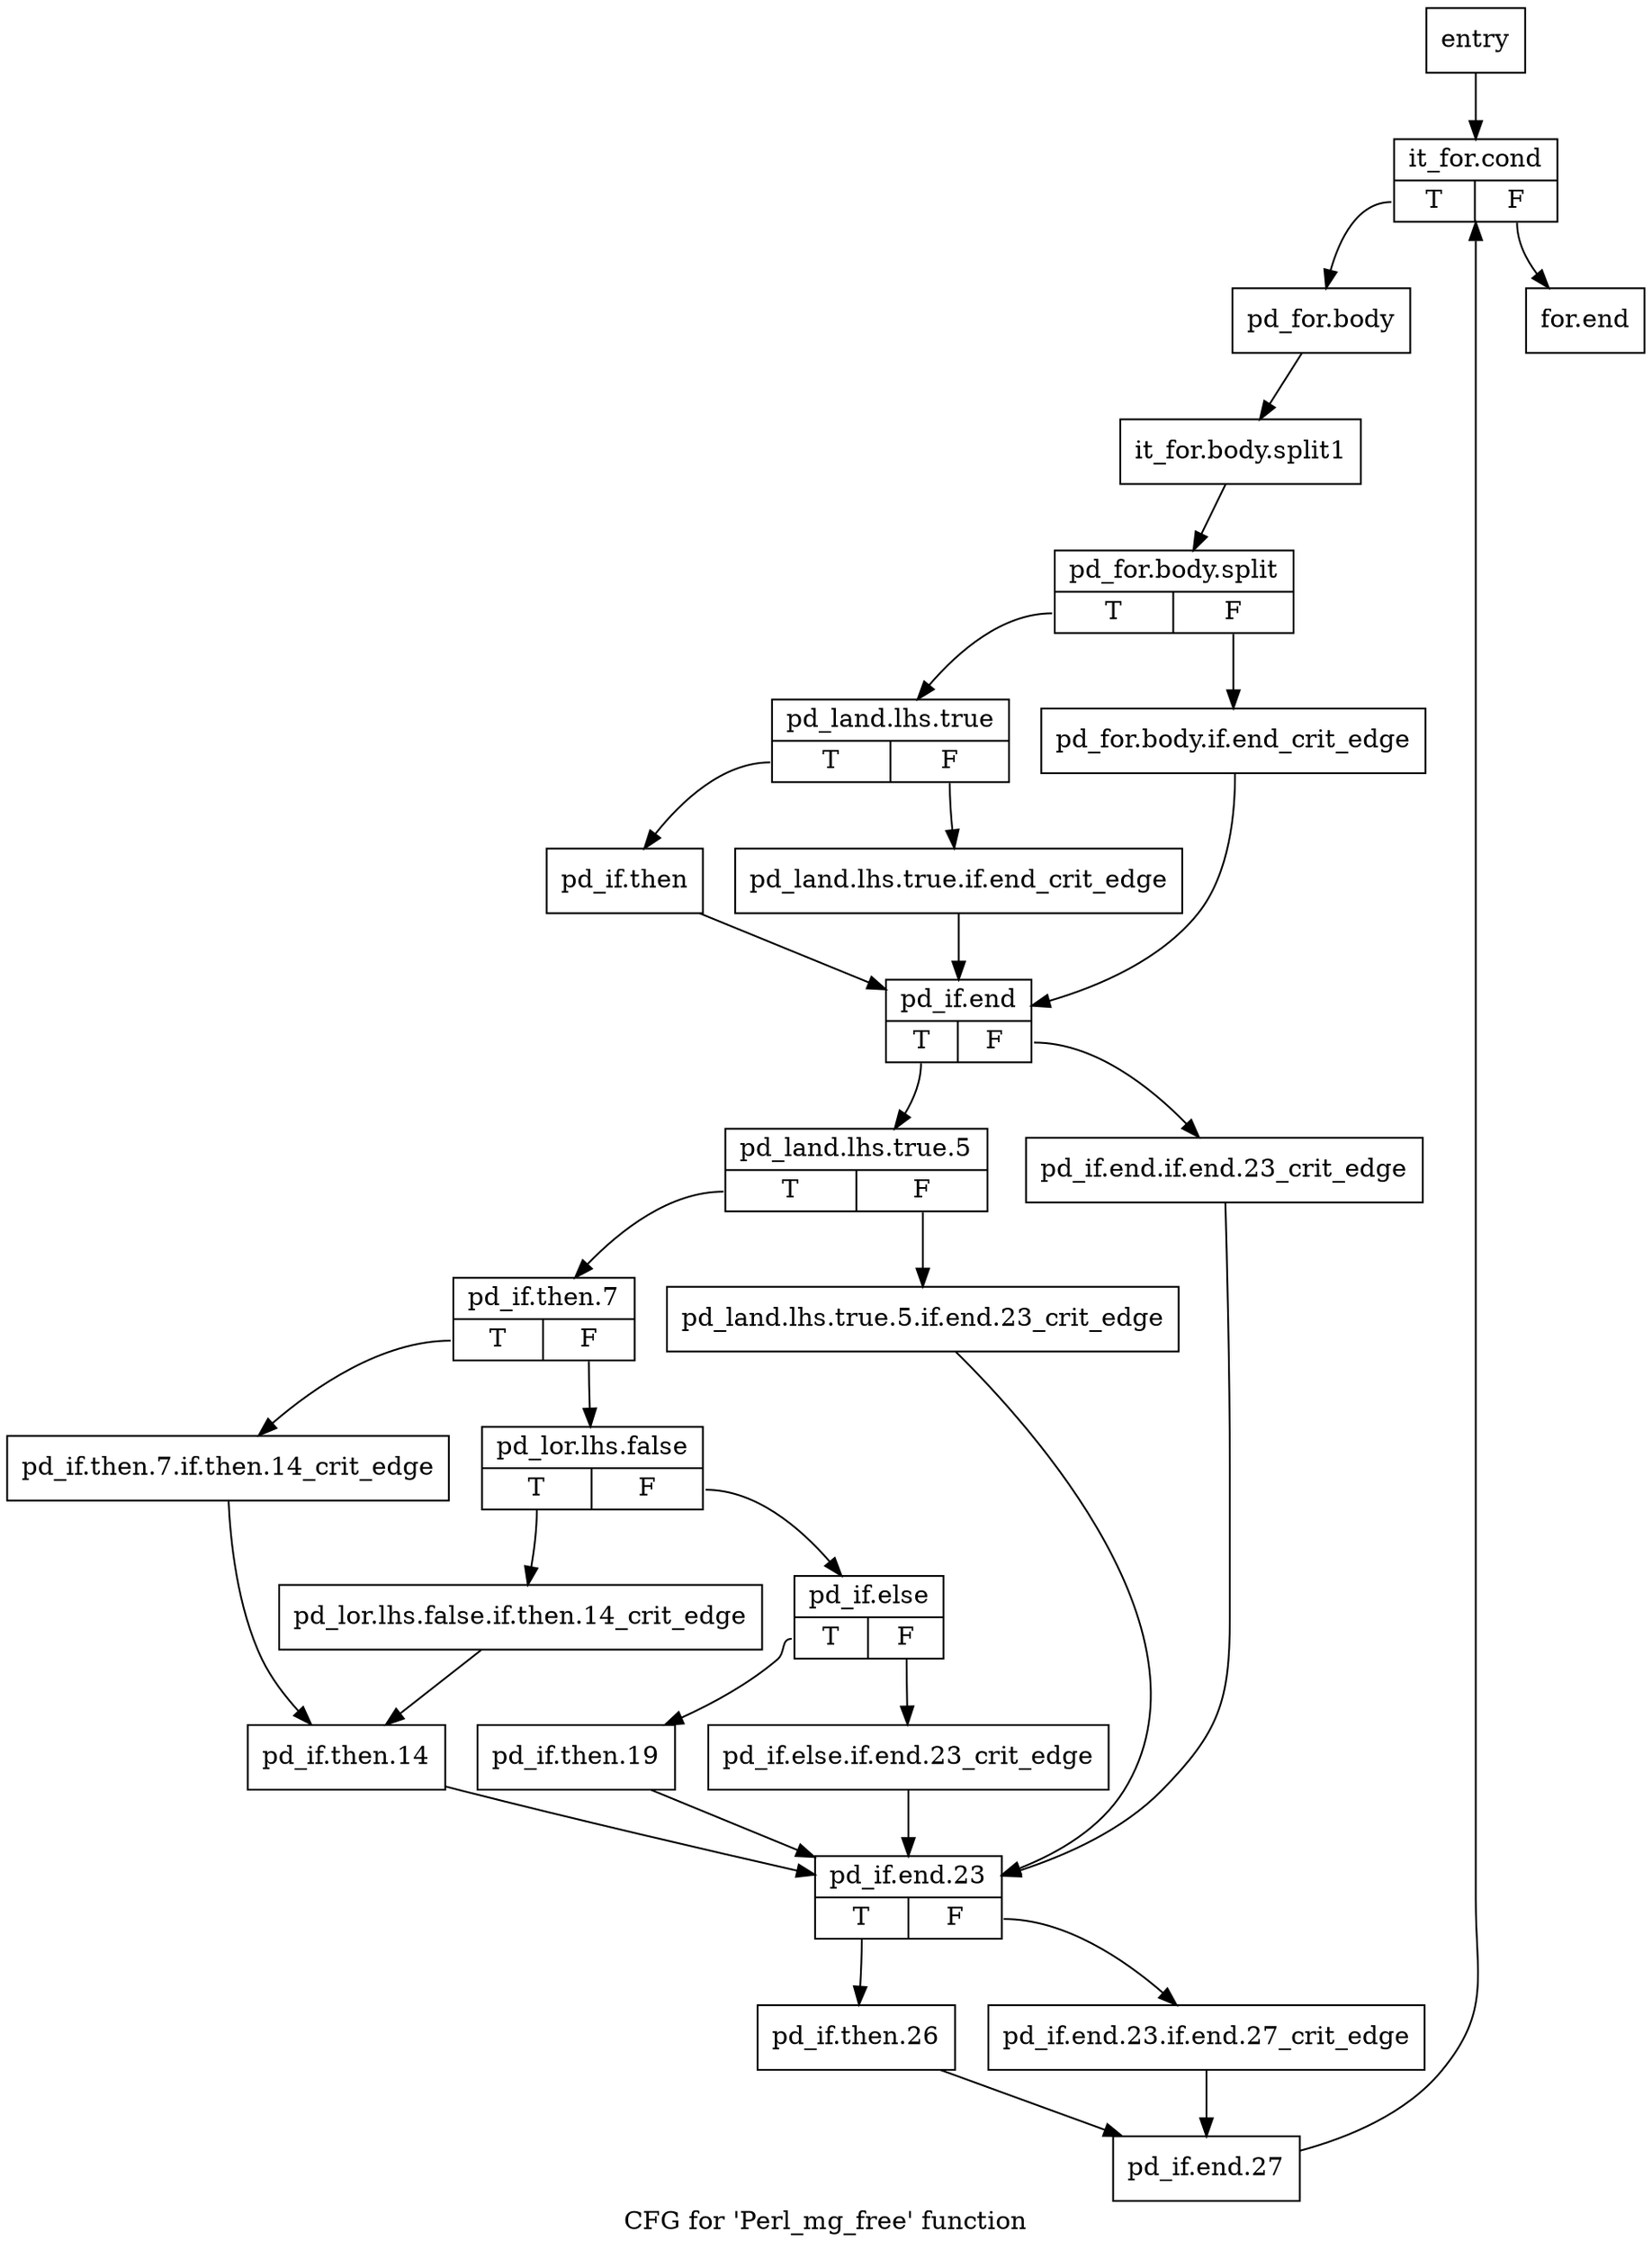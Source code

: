 digraph "CFG for 'Perl_mg_free' function" {
	label="CFG for 'Perl_mg_free' function";

	Node0x266a2f0 [shape=record,label="{entry}"];
	Node0x266a2f0 -> Node0x266a340;
	Node0x266a340 [shape=record,label="{it_for.cond|{<s0>T|<s1>F}}"];
	Node0x266a340:s0 -> Node0x266f4f0;
	Node0x266a340:s1 -> Node0x266fb80;
	Node0x266f4f0 [shape=record,label="{pd_for.body}"];
	Node0x266f4f0 -> Node0x5b522a0;
	Node0x5b522a0 [shape=record,label="{it_for.body.split1}"];
	Node0x5b522a0 -> Node0x5b361d0;
	Node0x5b361d0 [shape=record,label="{pd_for.body.split|{<s0>T|<s1>F}}"];
	Node0x5b361d0:s0 -> Node0x266f590;
	Node0x5b361d0:s1 -> Node0x266f540;
	Node0x266f540 [shape=record,label="{pd_for.body.if.end_crit_edge}"];
	Node0x266f540 -> Node0x266f680;
	Node0x266f590 [shape=record,label="{pd_land.lhs.true|{<s0>T|<s1>F}}"];
	Node0x266f590:s0 -> Node0x266f630;
	Node0x266f590:s1 -> Node0x266f5e0;
	Node0x266f5e0 [shape=record,label="{pd_land.lhs.true.if.end_crit_edge}"];
	Node0x266f5e0 -> Node0x266f680;
	Node0x266f630 [shape=record,label="{pd_if.then}"];
	Node0x266f630 -> Node0x266f680;
	Node0x266f680 [shape=record,label="{pd_if.end|{<s0>T|<s1>F}}"];
	Node0x266f680:s0 -> Node0x266f720;
	Node0x266f680:s1 -> Node0x266f6d0;
	Node0x266f6d0 [shape=record,label="{pd_if.end.if.end.23_crit_edge}"];
	Node0x266f6d0 -> Node0x266fa40;
	Node0x266f720 [shape=record,label="{pd_land.lhs.true.5|{<s0>T|<s1>F}}"];
	Node0x266f720:s0 -> Node0x266f7c0;
	Node0x266f720:s1 -> Node0x266f770;
	Node0x266f770 [shape=record,label="{pd_land.lhs.true.5.if.end.23_crit_edge}"];
	Node0x266f770 -> Node0x266fa40;
	Node0x266f7c0 [shape=record,label="{pd_if.then.7|{<s0>T|<s1>F}}"];
	Node0x266f7c0:s0 -> Node0x266f810;
	Node0x266f7c0:s1 -> Node0x266f860;
	Node0x266f810 [shape=record,label="{pd_if.then.7.if.then.14_crit_edge}"];
	Node0x266f810 -> Node0x266f900;
	Node0x266f860 [shape=record,label="{pd_lor.lhs.false|{<s0>T|<s1>F}}"];
	Node0x266f860:s0 -> Node0x266f8b0;
	Node0x266f860:s1 -> Node0x266f950;
	Node0x266f8b0 [shape=record,label="{pd_lor.lhs.false.if.then.14_crit_edge}"];
	Node0x266f8b0 -> Node0x266f900;
	Node0x266f900 [shape=record,label="{pd_if.then.14}"];
	Node0x266f900 -> Node0x266fa40;
	Node0x266f950 [shape=record,label="{pd_if.else|{<s0>T|<s1>F}}"];
	Node0x266f950:s0 -> Node0x266f9f0;
	Node0x266f950:s1 -> Node0x266f9a0;
	Node0x266f9a0 [shape=record,label="{pd_if.else.if.end.23_crit_edge}"];
	Node0x266f9a0 -> Node0x266fa40;
	Node0x266f9f0 [shape=record,label="{pd_if.then.19}"];
	Node0x266f9f0 -> Node0x266fa40;
	Node0x266fa40 [shape=record,label="{pd_if.end.23|{<s0>T|<s1>F}}"];
	Node0x266fa40:s0 -> Node0x266fae0;
	Node0x266fa40:s1 -> Node0x266fa90;
	Node0x266fa90 [shape=record,label="{pd_if.end.23.if.end.27_crit_edge}"];
	Node0x266fa90 -> Node0x266fb30;
	Node0x266fae0 [shape=record,label="{pd_if.then.26}"];
	Node0x266fae0 -> Node0x266fb30;
	Node0x266fb30 [shape=record,label="{pd_if.end.27}"];
	Node0x266fb30 -> Node0x266a340;
	Node0x266fb80 [shape=record,label="{for.end}"];
}
